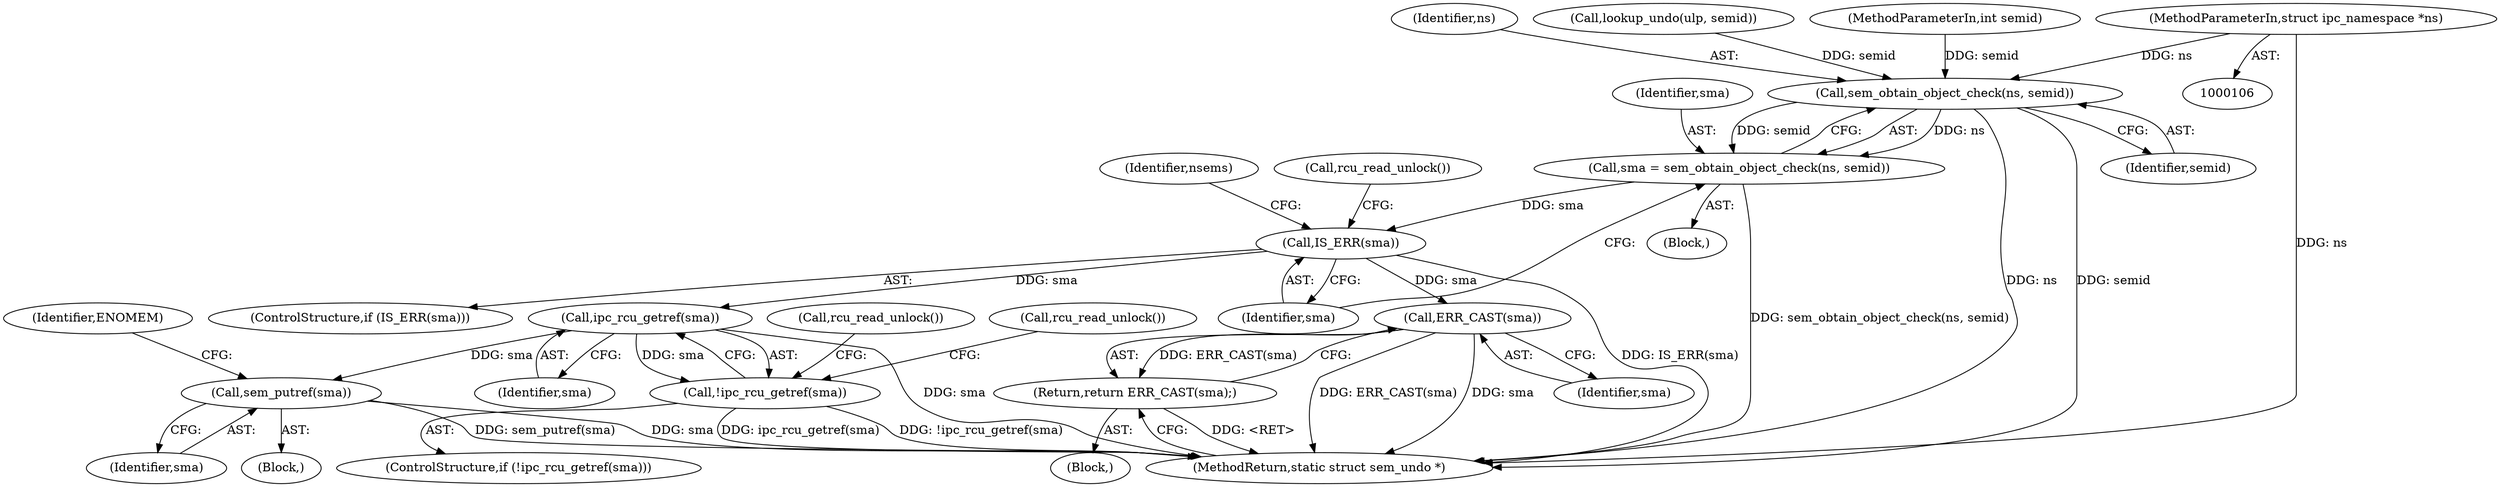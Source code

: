 digraph "0_linux_6062a8dc0517bce23e3c2f7d2fea5e22411269a3_2@pointer" {
"1000107" [label="(MethodParameterIn,struct ipc_namespace *ns)"];
"1000148" [label="(Call,sem_obtain_object_check(ns, semid))"];
"1000146" [label="(Call,sma = sem_obtain_object_check(ns, semid))"];
"1000152" [label="(Call,IS_ERR(sma))"];
"1000157" [label="(Call,ERR_CAST(sma))"];
"1000156" [label="(Return,return ERR_CAST(sma);)"];
"1000166" [label="(Call,ipc_rcu_getref(sma))"];
"1000165" [label="(Call,!ipc_rcu_getref(sma))"];
"1000187" [label="(Call,sem_putref(sma))"];
"1000157" [label="(Call,ERR_CAST(sma))"];
"1000160" [label="(Identifier,nsems)"];
"1000108" [label="(MethodParameterIn,int semid)"];
"1000150" [label="(Identifier,semid)"];
"1000169" [label="(Call,rcu_read_unlock())"];
"1000164" [label="(ControlStructure,if (!ipc_rcu_getref(sma)))"];
"1000152" [label="(Call,IS_ERR(sma))"];
"1000186" [label="(Block,)"];
"1000258" [label="(MethodReturn,static struct sem_undo *)"];
"1000166" [label="(Call,ipc_rcu_getref(sma))"];
"1000156" [label="(Return,return ERR_CAST(sma);)"];
"1000187" [label="(Call,sem_putref(sma))"];
"1000153" [label="(Identifier,sma)"];
"1000165" [label="(Call,!ipc_rcu_getref(sma))"];
"1000192" [label="(Identifier,ENOMEM)"];
"1000188" [label="(Identifier,sma)"];
"1000148" [label="(Call,sem_obtain_object_check(ns, semid))"];
"1000167" [label="(Identifier,sma)"];
"1000155" [label="(Call,rcu_read_unlock())"];
"1000176" [label="(Call,rcu_read_unlock())"];
"1000158" [label="(Identifier,sma)"];
"1000154" [label="(Block,)"];
"1000146" [label="(Call,sma = sem_obtain_object_check(ns, semid))"];
"1000149" [label="(Identifier,ns)"];
"1000109" [label="(Block,)"];
"1000107" [label="(MethodParameterIn,struct ipc_namespace *ns)"];
"1000151" [label="(ControlStructure,if (IS_ERR(sma)))"];
"1000147" [label="(Identifier,sma)"];
"1000132" [label="(Call,lookup_undo(ulp, semid))"];
"1000107" -> "1000106"  [label="AST: "];
"1000107" -> "1000258"  [label="DDG: ns"];
"1000107" -> "1000148"  [label="DDG: ns"];
"1000148" -> "1000146"  [label="AST: "];
"1000148" -> "1000150"  [label="CFG: "];
"1000149" -> "1000148"  [label="AST: "];
"1000150" -> "1000148"  [label="AST: "];
"1000146" -> "1000148"  [label="CFG: "];
"1000148" -> "1000258"  [label="DDG: ns"];
"1000148" -> "1000258"  [label="DDG: semid"];
"1000148" -> "1000146"  [label="DDG: ns"];
"1000148" -> "1000146"  [label="DDG: semid"];
"1000132" -> "1000148"  [label="DDG: semid"];
"1000108" -> "1000148"  [label="DDG: semid"];
"1000146" -> "1000109"  [label="AST: "];
"1000147" -> "1000146"  [label="AST: "];
"1000153" -> "1000146"  [label="CFG: "];
"1000146" -> "1000258"  [label="DDG: sem_obtain_object_check(ns, semid)"];
"1000146" -> "1000152"  [label="DDG: sma"];
"1000152" -> "1000151"  [label="AST: "];
"1000152" -> "1000153"  [label="CFG: "];
"1000153" -> "1000152"  [label="AST: "];
"1000155" -> "1000152"  [label="CFG: "];
"1000160" -> "1000152"  [label="CFG: "];
"1000152" -> "1000258"  [label="DDG: IS_ERR(sma)"];
"1000152" -> "1000157"  [label="DDG: sma"];
"1000152" -> "1000166"  [label="DDG: sma"];
"1000157" -> "1000156"  [label="AST: "];
"1000157" -> "1000158"  [label="CFG: "];
"1000158" -> "1000157"  [label="AST: "];
"1000156" -> "1000157"  [label="CFG: "];
"1000157" -> "1000258"  [label="DDG: ERR_CAST(sma)"];
"1000157" -> "1000258"  [label="DDG: sma"];
"1000157" -> "1000156"  [label="DDG: ERR_CAST(sma)"];
"1000156" -> "1000154"  [label="AST: "];
"1000258" -> "1000156"  [label="CFG: "];
"1000156" -> "1000258"  [label="DDG: <RET>"];
"1000166" -> "1000165"  [label="AST: "];
"1000166" -> "1000167"  [label="CFG: "];
"1000167" -> "1000166"  [label="AST: "];
"1000165" -> "1000166"  [label="CFG: "];
"1000166" -> "1000258"  [label="DDG: sma"];
"1000166" -> "1000165"  [label="DDG: sma"];
"1000166" -> "1000187"  [label="DDG: sma"];
"1000165" -> "1000164"  [label="AST: "];
"1000169" -> "1000165"  [label="CFG: "];
"1000176" -> "1000165"  [label="CFG: "];
"1000165" -> "1000258"  [label="DDG: ipc_rcu_getref(sma)"];
"1000165" -> "1000258"  [label="DDG: !ipc_rcu_getref(sma)"];
"1000187" -> "1000186"  [label="AST: "];
"1000187" -> "1000188"  [label="CFG: "];
"1000188" -> "1000187"  [label="AST: "];
"1000192" -> "1000187"  [label="CFG: "];
"1000187" -> "1000258"  [label="DDG: sma"];
"1000187" -> "1000258"  [label="DDG: sem_putref(sma)"];
}
